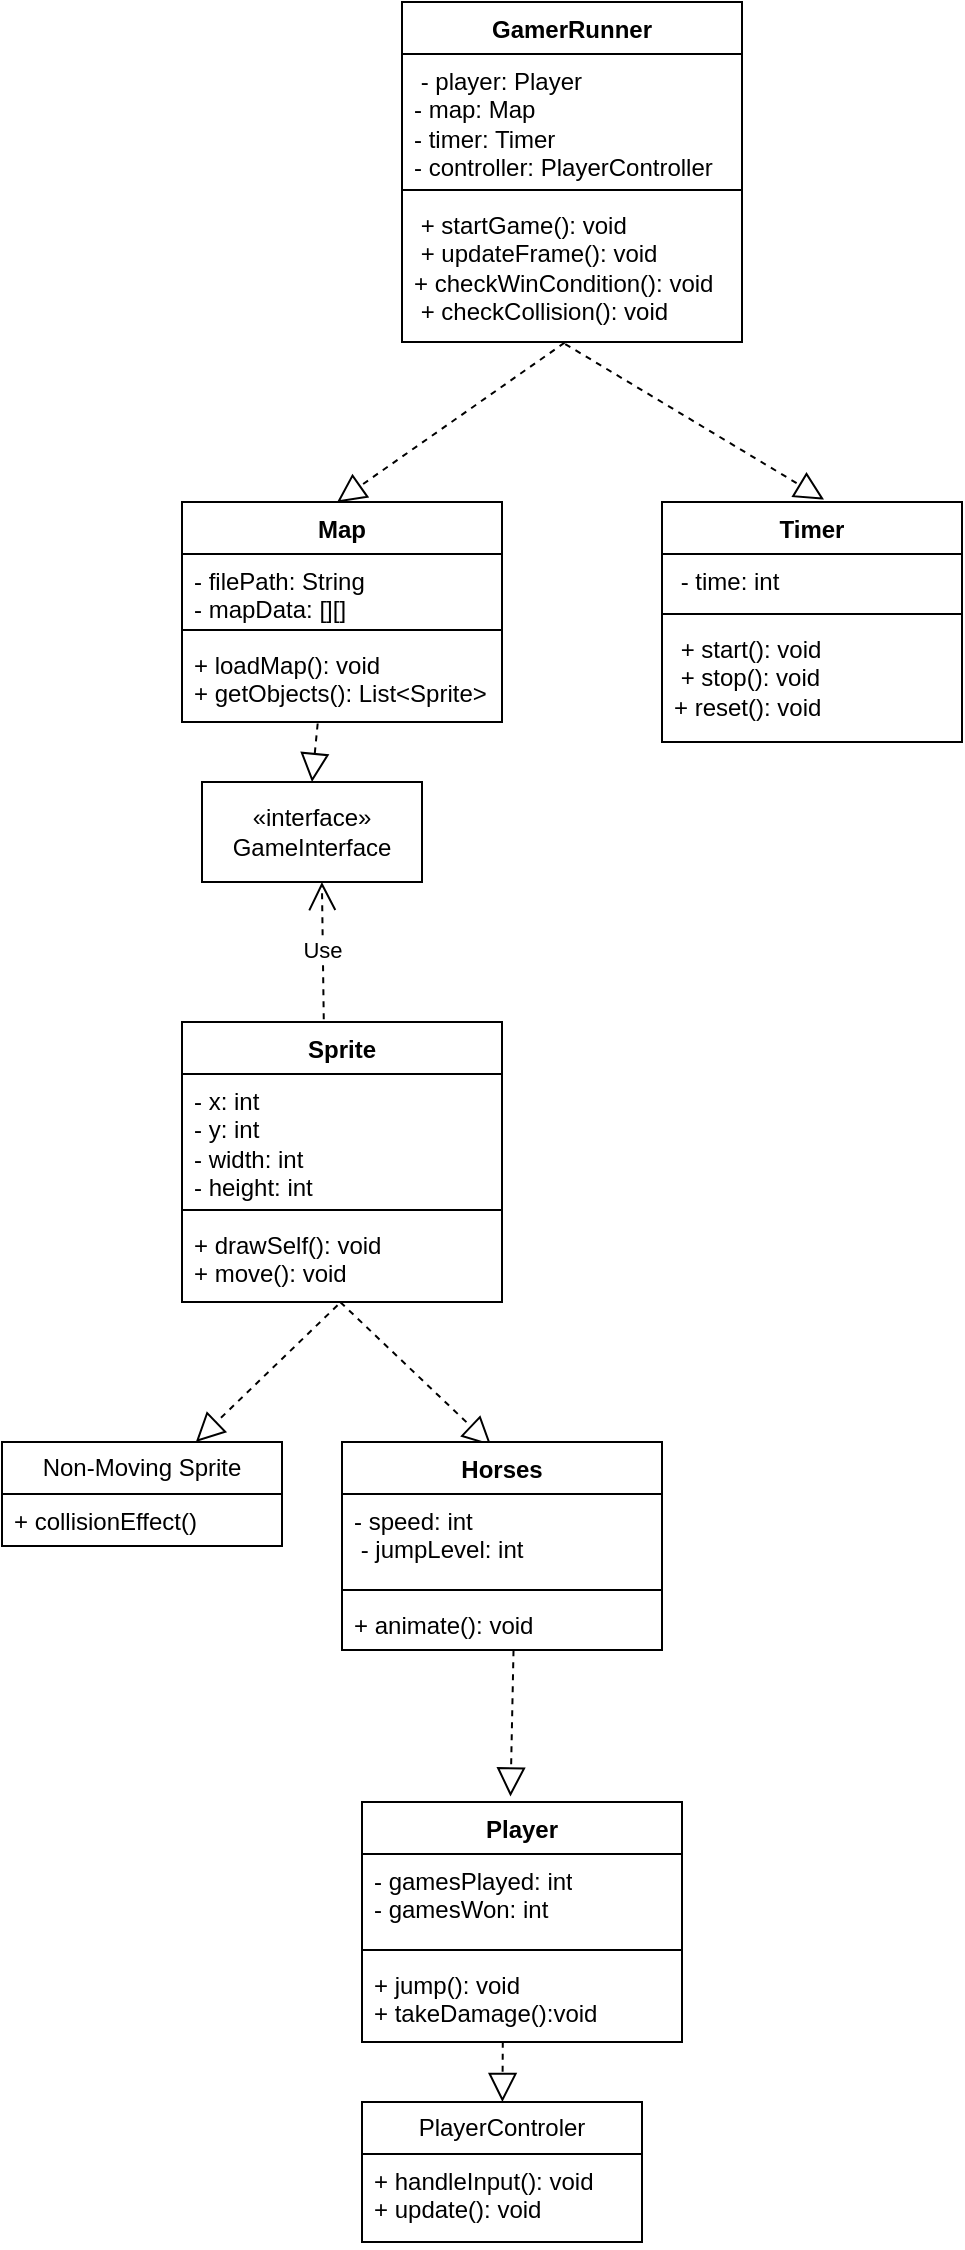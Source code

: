 <mxfile version="28.0.6">
  <diagram name="Horse Havoc UML" id="aRKbby7SROd2yB4IrQTj">
    <mxGraphModel dx="818" dy="658" grid="1" gridSize="10" guides="0" tooltips="1" connect="1" arrows="1" fold="1" page="1" pageScale="1" pageWidth="827" pageHeight="1169" background="none" math="0" shadow="0">
      <root>
        <mxCell id="0" />
        <mxCell id="1" parent="0" />
        <mxCell id="jnWjdJIEOlPgS7PcyJGl-19" value="GamerRunner" style="swimlane;fontStyle=1;align=center;verticalAlign=top;childLayout=stackLayout;horizontal=1;startSize=26;horizontalStack=0;resizeParent=1;resizeParentMax=0;resizeLast=0;collapsible=1;marginBottom=0;whiteSpace=wrap;html=1;" vertex="1" parent="1">
          <mxGeometry x="340" y="30" width="170" height="170" as="geometry" />
        </mxCell>
        <mxCell id="jnWjdJIEOlPgS7PcyJGl-20" value="&amp;nbsp;- player: Player&amp;nbsp;&amp;nbsp;&lt;div&gt;- map: Map&lt;/div&gt;&lt;div&gt;- timer: Timer&amp;nbsp; &amp;nbsp;&amp;nbsp;&lt;/div&gt;&lt;div&gt;&lt;span style=&quot;background-color: transparent; color: light-dark(rgb(0, 0, 0), rgb(255, 255, 255));&quot;&gt;- controller: PlayerController&amp;nbsp;&lt;/span&gt;&lt;/div&gt;" style="text;strokeColor=none;fillColor=none;align=left;verticalAlign=top;spacingLeft=4;spacingRight=4;overflow=hidden;rotatable=0;points=[[0,0.5],[1,0.5]];portConstraint=eastwest;whiteSpace=wrap;html=1;" vertex="1" parent="jnWjdJIEOlPgS7PcyJGl-19">
          <mxGeometry y="26" width="170" height="64" as="geometry" />
        </mxCell>
        <mxCell id="jnWjdJIEOlPgS7PcyJGl-21" value="" style="line;strokeWidth=1;fillColor=none;align=left;verticalAlign=middle;spacingTop=-1;spacingLeft=3;spacingRight=3;rotatable=0;labelPosition=right;points=[];portConstraint=eastwest;strokeColor=inherit;" vertex="1" parent="jnWjdJIEOlPgS7PcyJGl-19">
          <mxGeometry y="90" width="170" height="8" as="geometry" />
        </mxCell>
        <mxCell id="jnWjdJIEOlPgS7PcyJGl-22" value="&amp;nbsp;+ startGame(): void&amp;nbsp;&lt;div&gt;&amp;nbsp;+ updateFrame(): void&lt;/div&gt;&lt;div&gt;+ checkWinCondition(): void&lt;/div&gt;&lt;div&gt;&amp;nbsp;+ checkCollision(): void&amp;nbsp; &amp;nbsp;&lt;/div&gt;" style="text;strokeColor=none;fillColor=none;align=left;verticalAlign=top;spacingLeft=4;spacingRight=4;overflow=hidden;rotatable=0;points=[[0,0.5],[1,0.5]];portConstraint=eastwest;whiteSpace=wrap;html=1;" vertex="1" parent="jnWjdJIEOlPgS7PcyJGl-19">
          <mxGeometry y="98" width="170" height="72" as="geometry" />
        </mxCell>
        <mxCell id="jnWjdJIEOlPgS7PcyJGl-23" value="" style="endArrow=block;dashed=1;endFill=0;endSize=12;html=1;rounded=0;exitX=0.48;exitY=1.014;exitDx=0;exitDy=0;exitPerimeter=0;entryX=0.54;entryY=-0.01;entryDx=0;entryDy=0;entryPerimeter=0;" edge="1" parent="1" source="jnWjdJIEOlPgS7PcyJGl-22" target="jnWjdJIEOlPgS7PcyJGl-25">
          <mxGeometry width="160" relative="1" as="geometry">
            <mxPoint x="340" y="180" as="sourcePoint" />
            <mxPoint x="550" y="260" as="targetPoint" />
          </mxGeometry>
        </mxCell>
        <mxCell id="jnWjdJIEOlPgS7PcyJGl-24" value="" style="endArrow=block;dashed=1;endFill=0;endSize=12;html=1;rounded=0;exitX=0.478;exitY=1.005;exitDx=0;exitDy=0;exitPerimeter=0;entryX=0.484;entryY=0.002;entryDx=0;entryDy=0;entryPerimeter=0;" edge="1" parent="1" source="jnWjdJIEOlPgS7PcyJGl-22" target="jnWjdJIEOlPgS7PcyJGl-29">
          <mxGeometry width="160" relative="1" as="geometry">
            <mxPoint x="490" y="230" as="sourcePoint" />
            <mxPoint x="330" y="260" as="targetPoint" />
          </mxGeometry>
        </mxCell>
        <mxCell id="jnWjdJIEOlPgS7PcyJGl-25" value="Timer" style="swimlane;fontStyle=1;align=center;verticalAlign=top;childLayout=stackLayout;horizontal=1;startSize=26;horizontalStack=0;resizeParent=1;resizeParentMax=0;resizeLast=0;collapsible=1;marginBottom=0;whiteSpace=wrap;html=1;" vertex="1" parent="1">
          <mxGeometry x="470" y="280" width="150" height="120" as="geometry" />
        </mxCell>
        <mxCell id="jnWjdJIEOlPgS7PcyJGl-26" value="&amp;nbsp;- time: int&amp;nbsp;&amp;nbsp;" style="text;strokeColor=none;fillColor=none;align=left;verticalAlign=top;spacingLeft=4;spacingRight=4;overflow=hidden;rotatable=0;points=[[0,0.5],[1,0.5]];portConstraint=eastwest;whiteSpace=wrap;html=1;" vertex="1" parent="jnWjdJIEOlPgS7PcyJGl-25">
          <mxGeometry y="26" width="150" height="26" as="geometry" />
        </mxCell>
        <mxCell id="jnWjdJIEOlPgS7PcyJGl-27" value="" style="line;strokeWidth=1;fillColor=none;align=left;verticalAlign=middle;spacingTop=-1;spacingLeft=3;spacingRight=3;rotatable=0;labelPosition=right;points=[];portConstraint=eastwest;strokeColor=inherit;" vertex="1" parent="jnWjdJIEOlPgS7PcyJGl-25">
          <mxGeometry y="52" width="150" height="8" as="geometry" />
        </mxCell>
        <mxCell id="jnWjdJIEOlPgS7PcyJGl-28" value="&amp;nbsp;+ start(): void&amp;nbsp;&lt;div&gt;&amp;nbsp;+ stop(): void&amp;nbsp;&amp;nbsp;&lt;/div&gt;&lt;div&gt;+ reset(): void&amp;nbsp;&lt;/div&gt;" style="text;strokeColor=none;fillColor=none;align=left;verticalAlign=top;spacingLeft=4;spacingRight=4;overflow=hidden;rotatable=0;points=[[0,0.5],[1,0.5]];portConstraint=eastwest;whiteSpace=wrap;html=1;" vertex="1" parent="jnWjdJIEOlPgS7PcyJGl-25">
          <mxGeometry y="60" width="150" height="60" as="geometry" />
        </mxCell>
        <mxCell id="jnWjdJIEOlPgS7PcyJGl-29" value="Map" style="swimlane;fontStyle=1;align=center;verticalAlign=top;childLayout=stackLayout;horizontal=1;startSize=26;horizontalStack=0;resizeParent=1;resizeParentMax=0;resizeLast=0;collapsible=1;marginBottom=0;whiteSpace=wrap;html=1;" vertex="1" parent="1">
          <mxGeometry x="230" y="280" width="160" height="110" as="geometry" />
        </mxCell>
        <mxCell id="jnWjdJIEOlPgS7PcyJGl-30" value="- filePath: String&lt;div&gt;- mapData: [][]&amp;nbsp;&lt;/div&gt;" style="text;strokeColor=none;fillColor=none;align=left;verticalAlign=top;spacingLeft=4;spacingRight=4;overflow=hidden;rotatable=0;points=[[0,0.5],[1,0.5]];portConstraint=eastwest;whiteSpace=wrap;html=1;" vertex="1" parent="jnWjdJIEOlPgS7PcyJGl-29">
          <mxGeometry y="26" width="160" height="34" as="geometry" />
        </mxCell>
        <mxCell id="jnWjdJIEOlPgS7PcyJGl-31" value="" style="line;strokeWidth=1;fillColor=none;align=left;verticalAlign=middle;spacingTop=-1;spacingLeft=3;spacingRight=3;rotatable=0;labelPosition=right;points=[];portConstraint=eastwest;strokeColor=inherit;" vertex="1" parent="jnWjdJIEOlPgS7PcyJGl-29">
          <mxGeometry y="60" width="160" height="8" as="geometry" />
        </mxCell>
        <mxCell id="jnWjdJIEOlPgS7PcyJGl-32" value="+ loadMap(): void&lt;div&gt;+ getObjects(): List&amp;lt;Sprite&amp;gt;&lt;/div&gt;&lt;div&gt;&lt;br&gt;&lt;/div&gt;" style="text;strokeColor=none;fillColor=none;align=left;verticalAlign=top;spacingLeft=4;spacingRight=4;overflow=hidden;rotatable=0;points=[[0,0.5],[1,0.5]];portConstraint=eastwest;whiteSpace=wrap;html=1;" vertex="1" parent="jnWjdJIEOlPgS7PcyJGl-29">
          <mxGeometry y="68" width="160" height="42" as="geometry" />
        </mxCell>
        <mxCell id="jnWjdJIEOlPgS7PcyJGl-33" value="" style="endArrow=block;dashed=1;endFill=0;endSize=12;html=1;rounded=0;exitX=0.424;exitY=1.018;exitDx=0;exitDy=0;exitPerimeter=0;entryX=0.5;entryY=0;entryDx=0;entryDy=0;" edge="1" parent="1" source="jnWjdJIEOlPgS7PcyJGl-32" target="jnWjdJIEOlPgS7PcyJGl-34">
          <mxGeometry width="160" relative="1" as="geometry">
            <mxPoint x="230" y="480" as="sourcePoint" />
            <mxPoint x="298" y="420" as="targetPoint" />
          </mxGeometry>
        </mxCell>
        <mxCell id="jnWjdJIEOlPgS7PcyJGl-34" value="«interface»&lt;br&gt;&lt;div&gt;GameInterface&lt;/div&gt;" style="html=1;whiteSpace=wrap;" vertex="1" parent="1">
          <mxGeometry x="240" y="420" width="110" height="50" as="geometry" />
        </mxCell>
        <mxCell id="jnWjdJIEOlPgS7PcyJGl-35" value="Use" style="endArrow=open;endSize=12;dashed=1;html=1;rounded=0;entryX=0.545;entryY=1;entryDx=0;entryDy=0;entryPerimeter=0;exitX=0.443;exitY=-0.01;exitDx=0;exitDy=0;exitPerimeter=0;" edge="1" parent="1" source="jnWjdJIEOlPgS7PcyJGl-36" target="jnWjdJIEOlPgS7PcyJGl-34">
          <mxGeometry width="160" relative="1" as="geometry">
            <mxPoint x="300" y="540" as="sourcePoint" />
            <mxPoint x="390" y="450" as="targetPoint" />
          </mxGeometry>
        </mxCell>
        <mxCell id="jnWjdJIEOlPgS7PcyJGl-36" value="Sprite" style="swimlane;fontStyle=1;align=center;verticalAlign=top;childLayout=stackLayout;horizontal=1;startSize=26;horizontalStack=0;resizeParent=1;resizeParentMax=0;resizeLast=0;collapsible=1;marginBottom=0;whiteSpace=wrap;html=1;" vertex="1" parent="1">
          <mxGeometry x="230" y="540" width="160" height="140" as="geometry" />
        </mxCell>
        <mxCell id="jnWjdJIEOlPgS7PcyJGl-37" value="&lt;div&gt;- x: int&amp;nbsp; &amp;nbsp; &amp;nbsp; &amp;nbsp; &amp;nbsp; &amp;nbsp; &amp;nbsp; &amp;nbsp; &amp;nbsp; &amp;nbsp; &amp;nbsp; &amp;nbsp; &amp;nbsp; &amp;nbsp; &amp;nbsp; &amp;nbsp; &amp;nbsp;&lt;/div&gt;&lt;div&gt;- y: int&amp;nbsp; &amp;nbsp; &amp;nbsp; &amp;nbsp; &amp;nbsp; &amp;nbsp; &amp;nbsp; &amp;nbsp; &amp;nbsp; &amp;nbsp; &amp;nbsp; &amp;nbsp; &amp;nbsp; &amp;nbsp; &amp;nbsp; &amp;nbsp; &amp;nbsp;&amp;nbsp;&lt;/div&gt;&lt;div&gt;-&lt;span style=&quot;background-color: transparent; color: light-dark(rgb(0, 0, 0), rgb(255, 255, 255));&quot;&gt;&amp;nbsp;width: int&amp;nbsp; &amp;nbsp; &amp;nbsp; &amp;nbsp; &amp;nbsp; &amp;nbsp; &amp;nbsp; &amp;nbsp; &amp;nbsp; &amp;nbsp; &amp;nbsp; &amp;nbsp; &amp;nbsp; &amp;nbsp;&lt;/span&gt;&lt;/div&gt;&lt;div&gt;&lt;span style=&quot;background-color: transparent; color: light-dark(rgb(0, 0, 0), rgb(255, 255, 255));&quot;&gt;- height: int&lt;/span&gt;&lt;/div&gt;" style="text;strokeColor=none;fillColor=none;align=left;verticalAlign=top;spacingLeft=4;spacingRight=4;overflow=hidden;rotatable=0;points=[[0,0.5],[1,0.5]];portConstraint=eastwest;whiteSpace=wrap;html=1;" vertex="1" parent="jnWjdJIEOlPgS7PcyJGl-36">
          <mxGeometry y="26" width="160" height="64" as="geometry" />
        </mxCell>
        <mxCell id="jnWjdJIEOlPgS7PcyJGl-38" value="" style="line;strokeWidth=1;fillColor=none;align=left;verticalAlign=middle;spacingTop=-1;spacingLeft=3;spacingRight=3;rotatable=0;labelPosition=right;points=[];portConstraint=eastwest;strokeColor=inherit;" vertex="1" parent="jnWjdJIEOlPgS7PcyJGl-36">
          <mxGeometry y="90" width="160" height="8" as="geometry" />
        </mxCell>
        <mxCell id="jnWjdJIEOlPgS7PcyJGl-39" value="&lt;div&gt;+ drawSelf(): void&amp;nbsp; &amp;nbsp; &amp;nbsp; &amp;nbsp; &amp;nbsp; &amp;nbsp; &amp;nbsp; &amp;nbsp;&amp;nbsp;&lt;/div&gt;&lt;div&gt;+ move(): void&lt;/div&gt;" style="text;strokeColor=none;fillColor=none;align=left;verticalAlign=top;spacingLeft=4;spacingRight=4;overflow=hidden;rotatable=0;points=[[0,0.5],[1,0.5]];portConstraint=eastwest;whiteSpace=wrap;html=1;" vertex="1" parent="jnWjdJIEOlPgS7PcyJGl-36">
          <mxGeometry y="98" width="160" height="42" as="geometry" />
        </mxCell>
        <mxCell id="jnWjdJIEOlPgS7PcyJGl-40" value="" style="endArrow=block;dashed=1;endFill=0;endSize=12;html=1;rounded=0;exitX=0.486;exitY=1.039;exitDx=0;exitDy=0;exitPerimeter=0;" edge="1" parent="1" source="jnWjdJIEOlPgS7PcyJGl-39" target="jnWjdJIEOlPgS7PcyJGl-43">
          <mxGeometry width="160" relative="1" as="geometry">
            <mxPoint x="220" y="720" as="sourcePoint" />
            <mxPoint x="240" y="750" as="targetPoint" />
          </mxGeometry>
        </mxCell>
        <mxCell id="jnWjdJIEOlPgS7PcyJGl-42" value="" style="endArrow=block;dashed=1;endFill=0;endSize=12;html=1;rounded=0;exitX=0.495;exitY=1.002;exitDx=0;exitDy=0;exitPerimeter=0;entryX=0.467;entryY=0.019;entryDx=0;entryDy=0;entryPerimeter=0;" edge="1" parent="1" source="jnWjdJIEOlPgS7PcyJGl-39" target="jnWjdJIEOlPgS7PcyJGl-48">
          <mxGeometry width="160" relative="1" as="geometry">
            <mxPoint x="220" y="720" as="sourcePoint" />
            <mxPoint x="360" y="740" as="targetPoint" />
          </mxGeometry>
        </mxCell>
        <mxCell id="jnWjdJIEOlPgS7PcyJGl-43" value="Non-Moving Sprite" style="swimlane;fontStyle=0;childLayout=stackLayout;horizontal=1;startSize=26;fillColor=none;horizontalStack=0;resizeParent=1;resizeParentMax=0;resizeLast=0;collapsible=1;marginBottom=0;whiteSpace=wrap;html=1;" vertex="1" parent="1">
          <mxGeometry x="140" y="750" width="140" height="52" as="geometry" />
        </mxCell>
        <mxCell id="jnWjdJIEOlPgS7PcyJGl-44" value="+ collisionEffect()" style="text;strokeColor=none;fillColor=none;align=left;verticalAlign=top;spacingLeft=4;spacingRight=4;overflow=hidden;rotatable=0;points=[[0,0.5],[1,0.5]];portConstraint=eastwest;whiteSpace=wrap;html=1;" vertex="1" parent="jnWjdJIEOlPgS7PcyJGl-43">
          <mxGeometry y="26" width="140" height="26" as="geometry" />
        </mxCell>
        <mxCell id="jnWjdJIEOlPgS7PcyJGl-48" value="Horses" style="swimlane;fontStyle=1;align=center;verticalAlign=top;childLayout=stackLayout;horizontal=1;startSize=26;horizontalStack=0;resizeParent=1;resizeParentMax=0;resizeLast=0;collapsible=1;marginBottom=0;whiteSpace=wrap;html=1;" vertex="1" parent="1">
          <mxGeometry x="310" y="750" width="160" height="104" as="geometry" />
        </mxCell>
        <mxCell id="jnWjdJIEOlPgS7PcyJGl-49" value="- speed: int&amp;nbsp; &amp;nbsp;&lt;div&gt;&amp;nbsp;- jumpLevel: int&amp;nbsp;&amp;nbsp;&lt;/div&gt;" style="text;strokeColor=none;fillColor=none;align=left;verticalAlign=top;spacingLeft=4;spacingRight=4;overflow=hidden;rotatable=0;points=[[0,0.5],[1,0.5]];portConstraint=eastwest;whiteSpace=wrap;html=1;" vertex="1" parent="jnWjdJIEOlPgS7PcyJGl-48">
          <mxGeometry y="26" width="160" height="44" as="geometry" />
        </mxCell>
        <mxCell id="jnWjdJIEOlPgS7PcyJGl-50" value="" style="line;strokeWidth=1;fillColor=none;align=left;verticalAlign=middle;spacingTop=-1;spacingLeft=3;spacingRight=3;rotatable=0;labelPosition=right;points=[];portConstraint=eastwest;strokeColor=inherit;" vertex="1" parent="jnWjdJIEOlPgS7PcyJGl-48">
          <mxGeometry y="70" width="160" height="8" as="geometry" />
        </mxCell>
        <mxCell id="jnWjdJIEOlPgS7PcyJGl-51" value="+ animate(): void&amp;nbsp; &amp;nbsp;&amp;nbsp;" style="text;strokeColor=none;fillColor=none;align=left;verticalAlign=top;spacingLeft=4;spacingRight=4;overflow=hidden;rotatable=0;points=[[0,0.5],[1,0.5]];portConstraint=eastwest;whiteSpace=wrap;html=1;" vertex="1" parent="jnWjdJIEOlPgS7PcyJGl-48">
          <mxGeometry y="78" width="160" height="26" as="geometry" />
        </mxCell>
        <mxCell id="jnWjdJIEOlPgS7PcyJGl-52" value="" style="endArrow=block;dashed=1;endFill=0;endSize=12;html=1;rounded=0;exitX=0.536;exitY=1.005;exitDx=0;exitDy=0;exitPerimeter=0;entryX=0.464;entryY=-0.023;entryDx=0;entryDy=0;entryPerimeter=0;" edge="1" parent="1" source="jnWjdJIEOlPgS7PcyJGl-51" target="jnWjdJIEOlPgS7PcyJGl-53">
          <mxGeometry width="160" relative="1" as="geometry">
            <mxPoint x="150" y="780" as="sourcePoint" />
            <mxPoint x="396" y="920" as="targetPoint" />
          </mxGeometry>
        </mxCell>
        <mxCell id="jnWjdJIEOlPgS7PcyJGl-53" value="Player" style="swimlane;fontStyle=1;align=center;verticalAlign=top;childLayout=stackLayout;horizontal=1;startSize=26;horizontalStack=0;resizeParent=1;resizeParentMax=0;resizeLast=0;collapsible=1;marginBottom=0;whiteSpace=wrap;html=1;" vertex="1" parent="1">
          <mxGeometry x="320" y="930" width="160" height="120" as="geometry" />
        </mxCell>
        <mxCell id="jnWjdJIEOlPgS7PcyJGl-54" value="&lt;div&gt;- gamesPlayed: int&lt;/div&gt;&lt;div&gt;- gamesWon: int&amp;nbsp;&lt;/div&gt;" style="text;strokeColor=none;fillColor=none;align=left;verticalAlign=top;spacingLeft=4;spacingRight=4;overflow=hidden;rotatable=0;points=[[0,0.5],[1,0.5]];portConstraint=eastwest;whiteSpace=wrap;html=1;" vertex="1" parent="jnWjdJIEOlPgS7PcyJGl-53">
          <mxGeometry y="26" width="160" height="44" as="geometry" />
        </mxCell>
        <mxCell id="jnWjdJIEOlPgS7PcyJGl-55" value="" style="line;strokeWidth=1;fillColor=none;align=left;verticalAlign=middle;spacingTop=-1;spacingLeft=3;spacingRight=3;rotatable=0;labelPosition=right;points=[];portConstraint=eastwest;strokeColor=inherit;" vertex="1" parent="jnWjdJIEOlPgS7PcyJGl-53">
          <mxGeometry y="70" width="160" height="8" as="geometry" />
        </mxCell>
        <mxCell id="jnWjdJIEOlPgS7PcyJGl-56" value="&lt;div&gt;+ jump(): void&amp;nbsp;&amp;nbsp;&lt;/div&gt;&lt;div&gt;&lt;span style=&quot;background-color: transparent; color: light-dark(rgb(0, 0, 0), rgb(255, 255, 255));&quot;&gt;+ takeDamage():void&lt;/span&gt;&lt;/div&gt;" style="text;strokeColor=none;fillColor=none;align=left;verticalAlign=top;spacingLeft=4;spacingRight=4;overflow=hidden;rotatable=0;points=[[0,0.5],[1,0.5]];portConstraint=eastwest;whiteSpace=wrap;html=1;" vertex="1" parent="jnWjdJIEOlPgS7PcyJGl-53">
          <mxGeometry y="78" width="160" height="42" as="geometry" />
        </mxCell>
        <mxCell id="jnWjdJIEOlPgS7PcyJGl-57" value="PlayerControler" style="swimlane;fontStyle=0;childLayout=stackLayout;horizontal=1;startSize=26;fillColor=none;horizontalStack=0;resizeParent=1;resizeParentMax=0;resizeLast=0;collapsible=1;marginBottom=0;whiteSpace=wrap;html=1;" vertex="1" parent="1">
          <mxGeometry x="320" y="1080" width="140" height="70" as="geometry" />
        </mxCell>
        <mxCell id="jnWjdJIEOlPgS7PcyJGl-60" value="&lt;div&gt;+ handleInput(): void&amp;nbsp; &amp;nbsp;&amp;nbsp;&lt;/div&gt;&lt;div&gt;&lt;span style=&quot;background-color: transparent; color: light-dark(rgb(0, 0, 0), rgb(255, 255, 255));&quot;&gt;+ update(): void&lt;/span&gt;&lt;/div&gt;" style="text;strokeColor=none;fillColor=none;align=left;verticalAlign=top;spacingLeft=4;spacingRight=4;overflow=hidden;rotatable=0;points=[[0,0.5],[1,0.5]];portConstraint=eastwest;whiteSpace=wrap;html=1;" vertex="1" parent="jnWjdJIEOlPgS7PcyJGl-57">
          <mxGeometry y="26" width="140" height="44" as="geometry" />
        </mxCell>
        <mxCell id="jnWjdJIEOlPgS7PcyJGl-62" value="" style="endArrow=block;dashed=1;endFill=0;endSize=12;html=1;rounded=0;exitX=0.44;exitY=0.996;exitDx=0;exitDy=0;exitPerimeter=0;" edge="1" parent="1" source="jnWjdJIEOlPgS7PcyJGl-56" target="jnWjdJIEOlPgS7PcyJGl-57">
          <mxGeometry width="160" relative="1" as="geometry">
            <mxPoint x="280" y="1060" as="sourcePoint" />
            <mxPoint x="440" y="1060" as="targetPoint" />
          </mxGeometry>
        </mxCell>
      </root>
    </mxGraphModel>
  </diagram>
</mxfile>
